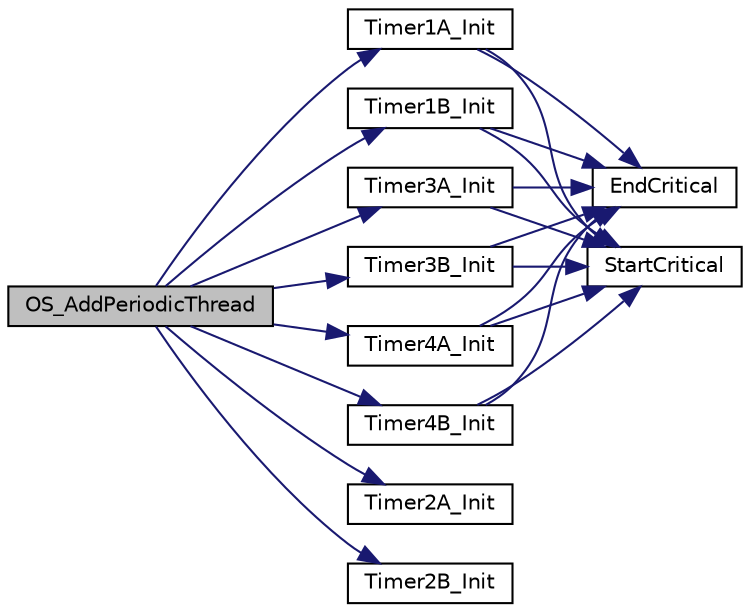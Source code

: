 digraph "OS_AddPeriodicThread"
{
 // LATEX_PDF_SIZE
  edge [fontname="Helvetica",fontsize="10",labelfontname="Helvetica",labelfontsize="10"];
  node [fontname="Helvetica",fontsize="10",shape=record];
  rankdir="LR";
  Node1 [label="OS_AddPeriodicThread",height=0.2,width=0.4,color="black", fillcolor="grey75", style="filled", fontcolor="black",tooltip="Adds periodic background thread. Cannot spin, sleep, die, rest, etc. cause it's ISR,..."];
  Node1 -> Node2 [color="midnightblue",fontsize="10",style="solid",fontname="Helvetica"];
  Node2 [label="Timer1A_Init",height=0.2,width=0.4,color="black", fillcolor="white", style="filled",URL="$_timer_8c.html#aad0b7361116084cb820d8fedebc8c4d4",tooltip=" "];
  Node2 -> Node3 [color="midnightblue",fontsize="10",style="solid",fontname="Helvetica"];
  Node3 [label="EndCritical",height=0.2,width=0.4,color="black", fillcolor="white", style="filled",URL="$_timer_8c.html#ab951a617be3009367cd2abdb523990f6",tooltip=" "];
  Node2 -> Node4 [color="midnightblue",fontsize="10",style="solid",fontname="Helvetica"];
  Node4 [label="StartCritical",height=0.2,width=0.4,color="black", fillcolor="white", style="filled",URL="$_timer_8c.html#a98fbe9833188539e49482a97b3f9a99c",tooltip=" "];
  Node1 -> Node5 [color="midnightblue",fontsize="10",style="solid",fontname="Helvetica"];
  Node5 [label="Timer1B_Init",height=0.2,width=0.4,color="black", fillcolor="white", style="filled",URL="$_timer_8c.html#a2ac2bddbff828503c4f60f6d7e630dd7",tooltip=" "];
  Node5 -> Node3 [color="midnightblue",fontsize="10",style="solid",fontname="Helvetica"];
  Node5 -> Node4 [color="midnightblue",fontsize="10",style="solid",fontname="Helvetica"];
  Node1 -> Node6 [color="midnightblue",fontsize="10",style="solid",fontname="Helvetica"];
  Node6 [label="Timer2A_Init",height=0.2,width=0.4,color="black", fillcolor="white", style="filled",URL="$_timer_8c.html#ae65d9347e09b5bcf3975fbb0aebde062",tooltip=" "];
  Node1 -> Node7 [color="midnightblue",fontsize="10",style="solid",fontname="Helvetica"];
  Node7 [label="Timer2B_Init",height=0.2,width=0.4,color="black", fillcolor="white", style="filled",URL="$_timer_8c.html#aa0bb6b4e9fe14ef065af9b4847fe0cbf",tooltip=" "];
  Node1 -> Node8 [color="midnightblue",fontsize="10",style="solid",fontname="Helvetica"];
  Node8 [label="Timer3A_Init",height=0.2,width=0.4,color="black", fillcolor="white", style="filled",URL="$_timer_8c.html#ab634674663d0c1f9d5a161b230b9beb9",tooltip=" "];
  Node8 -> Node3 [color="midnightblue",fontsize="10",style="solid",fontname="Helvetica"];
  Node8 -> Node4 [color="midnightblue",fontsize="10",style="solid",fontname="Helvetica"];
  Node1 -> Node9 [color="midnightblue",fontsize="10",style="solid",fontname="Helvetica"];
  Node9 [label="Timer3B_Init",height=0.2,width=0.4,color="black", fillcolor="white", style="filled",URL="$_timer_8c.html#ad88cb421b298e3246fc07a5d779ac152",tooltip=" "];
  Node9 -> Node3 [color="midnightblue",fontsize="10",style="solid",fontname="Helvetica"];
  Node9 -> Node4 [color="midnightblue",fontsize="10",style="solid",fontname="Helvetica"];
  Node1 -> Node10 [color="midnightblue",fontsize="10",style="solid",fontname="Helvetica"];
  Node10 [label="Timer4A_Init",height=0.2,width=0.4,color="black", fillcolor="white", style="filled",URL="$_timer_8c.html#a710c63b1c81479808b1206f4fd5b507b",tooltip=" "];
  Node10 -> Node3 [color="midnightblue",fontsize="10",style="solid",fontname="Helvetica"];
  Node10 -> Node4 [color="midnightblue",fontsize="10",style="solid",fontname="Helvetica"];
  Node1 -> Node11 [color="midnightblue",fontsize="10",style="solid",fontname="Helvetica"];
  Node11 [label="Timer4B_Init",height=0.2,width=0.4,color="black", fillcolor="white", style="filled",URL="$_timer_8c.html#a965744d1b32a7d50bbe29dcc16bdb784",tooltip=" "];
  Node11 -> Node3 [color="midnightblue",fontsize="10",style="solid",fontname="Helvetica"];
  Node11 -> Node4 [color="midnightblue",fontsize="10",style="solid",fontname="Helvetica"];
}
